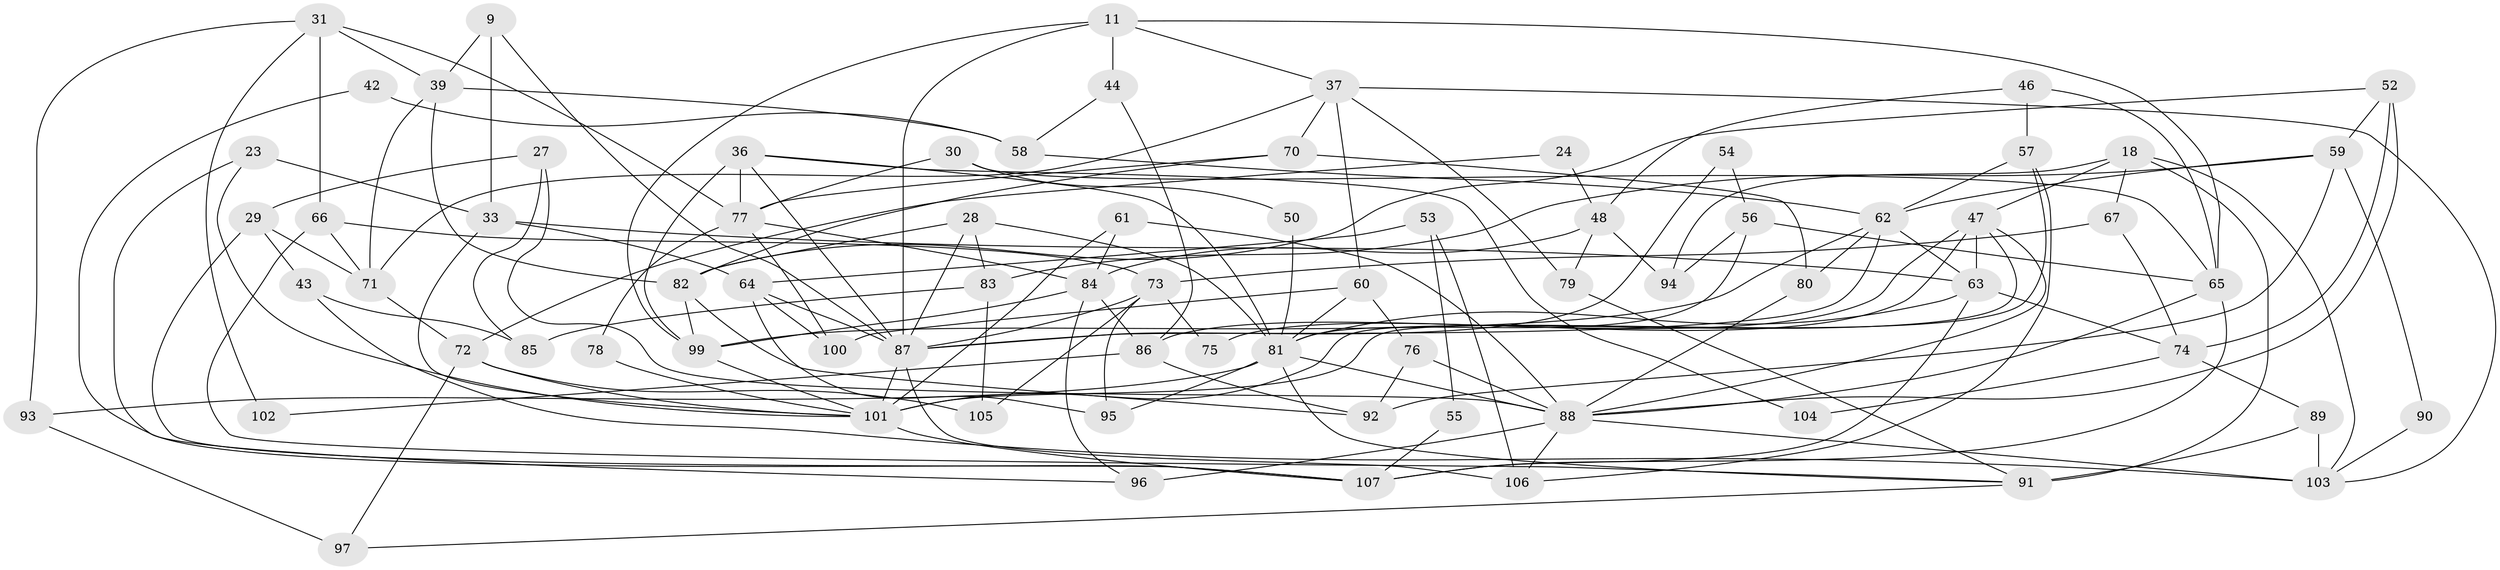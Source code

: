 // original degree distribution, {5: 0.18691588785046728, 3: 0.29906542056074764, 2: 0.12149532710280374, 4: 0.2336448598130841, 6: 0.12149532710280374, 7: 0.037383177570093455}
// Generated by graph-tools (version 1.1) at 2025/53/03/04/25 21:53:47]
// undirected, 74 vertices, 160 edges
graph export_dot {
graph [start="1"]
  node [color=gray90,style=filled];
  9;
  11;
  18;
  23;
  24;
  27;
  28;
  29;
  30;
  31 [super="+10"];
  33;
  36 [super="+6"];
  37 [super="+2"];
  39;
  42 [super="+34"];
  43;
  44;
  46;
  47;
  48 [super="+40"];
  50;
  52;
  53;
  54;
  55;
  56;
  57;
  58;
  59;
  60;
  61;
  62 [super="+38"];
  63 [super="+5"];
  64;
  65;
  66;
  67;
  70;
  71;
  72 [super="+1"];
  73;
  74;
  75;
  76;
  77 [super="+45"];
  78;
  79 [super="+68+8"];
  80;
  81 [super="+51+41"];
  82;
  83;
  84;
  85;
  86;
  87 [super="+19"];
  88 [super="+35+20"];
  89;
  90;
  91 [super="+32"];
  92;
  93;
  94;
  95;
  96;
  97;
  99 [super="+4+69"];
  100;
  101 [super="+17+98"];
  102;
  103 [super="+22"];
  104;
  105;
  106 [super="+26"];
  107;
  9 -- 33;
  9 -- 87;
  9 -- 39;
  11 -- 65;
  11 -- 44;
  11 -- 87;
  11 -- 37;
  11 -- 99;
  18 -- 47;
  18 -- 67;
  18 -- 91 [weight=2];
  18 -- 94;
  18 -- 103;
  23 -- 96;
  23 -- 33;
  23 -- 101;
  24 -- 48 [weight=2];
  24 -- 72;
  27 -- 29;
  27 -- 85;
  27 -- 88;
  28 -- 83;
  28 -- 82;
  28 -- 87;
  28 -- 81;
  29 -- 107;
  29 -- 43;
  29 -- 71;
  30 -- 65;
  30 -- 50;
  30 -- 77;
  31 -- 39;
  31 -- 93;
  31 -- 66;
  31 -- 102;
  31 -- 77;
  33 -- 63;
  33 -- 64;
  33 -- 101;
  36 -- 99 [weight=2];
  36 -- 104;
  36 -- 77 [weight=2];
  36 -- 87;
  36 -- 81;
  37 -- 79;
  37 -- 60;
  37 -- 70;
  37 -- 71;
  37 -- 103;
  39 -- 71;
  39 -- 58;
  39 -- 82;
  42 -- 107;
  42 -- 58 [weight=2];
  43 -- 85;
  43 -- 103;
  44 -- 58;
  44 -- 86;
  46 -- 65;
  46 -- 48;
  46 -- 57;
  47 -- 88 [weight=2];
  47 -- 75;
  47 -- 86;
  47 -- 63;
  47 -- 101;
  48 -- 94 [weight=2];
  48 -- 84;
  48 -- 79 [weight=2];
  50 -- 81;
  52 -- 74;
  52 -- 59;
  52 -- 82;
  52 -- 88;
  53 -- 106;
  53 -- 64;
  53 -- 55;
  54 -- 87;
  54 -- 56;
  55 -- 107;
  56 -- 65;
  56 -- 94;
  56 -- 81;
  57 -- 62;
  57 -- 101;
  57 -- 106;
  58 -- 62;
  59 -- 92;
  59 -- 83;
  59 -- 90;
  59 -- 62;
  60 -- 76;
  60 -- 100;
  60 -- 81;
  61 -- 84;
  61 -- 88 [weight=2];
  61 -- 101;
  62 -- 63 [weight=2];
  62 -- 80;
  62 -- 99;
  62 -- 87;
  63 -- 81 [weight=2];
  63 -- 74;
  63 -- 107;
  64 -- 95;
  64 -- 100;
  64 -- 87;
  65 -- 107;
  65 -- 88;
  66 -- 71;
  66 -- 73;
  66 -- 91;
  67 -- 74;
  67 -- 73;
  70 -- 82;
  70 -- 80;
  70 -- 77;
  71 -- 72;
  72 -- 97;
  72 -- 105;
  72 -- 101;
  73 -- 95;
  73 -- 75;
  73 -- 105;
  73 -- 87;
  74 -- 89;
  74 -- 104;
  76 -- 92;
  76 -- 88;
  77 -- 84;
  77 -- 100;
  77 -- 78;
  78 -- 101;
  79 -- 91 [weight=2];
  80 -- 88;
  81 -- 91;
  81 -- 88 [weight=2];
  81 -- 95;
  81 -- 93;
  82 -- 92;
  82 -- 99;
  83 -- 105;
  83 -- 85;
  84 -- 86;
  84 -- 96;
  84 -- 99;
  86 -- 92;
  86 -- 102;
  87 -- 106 [weight=3];
  87 -- 101 [weight=2];
  88 -- 96 [weight=2];
  88 -- 103 [weight=2];
  88 -- 106 [weight=2];
  89 -- 103;
  89 -- 91 [weight=2];
  90 -- 103;
  91 -- 97;
  93 -- 97;
  99 -- 101;
  101 -- 107;
}

